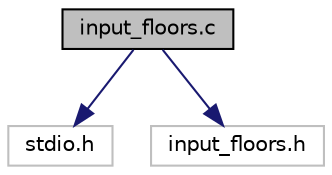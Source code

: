 digraph "input_floors.c"
{
 // LATEX_PDF_SIZE
  edge [fontname="Helvetica",fontsize="10",labelfontname="Helvetica",labelfontsize="10"];
  node [fontname="Helvetica",fontsize="10",shape=record];
  Node1 [label="input_floors.c",height=0.2,width=0.4,color="black", fillcolor="grey75", style="filled", fontcolor="black",tooltip="Obtains the floor count-Total number of floors in the building.Enables the user to enter the total nu..."];
  Node1 -> Node2 [color="midnightblue",fontsize="10",style="solid"];
  Node2 [label="stdio.h",height=0.2,width=0.4,color="grey75", fillcolor="white", style="filled",tooltip=" "];
  Node1 -> Node3 [color="midnightblue",fontsize="10",style="solid"];
  Node3 [label="input_floors.h",height=0.2,width=0.4,color="grey75", fillcolor="white", style="filled",tooltip=" "];
}
